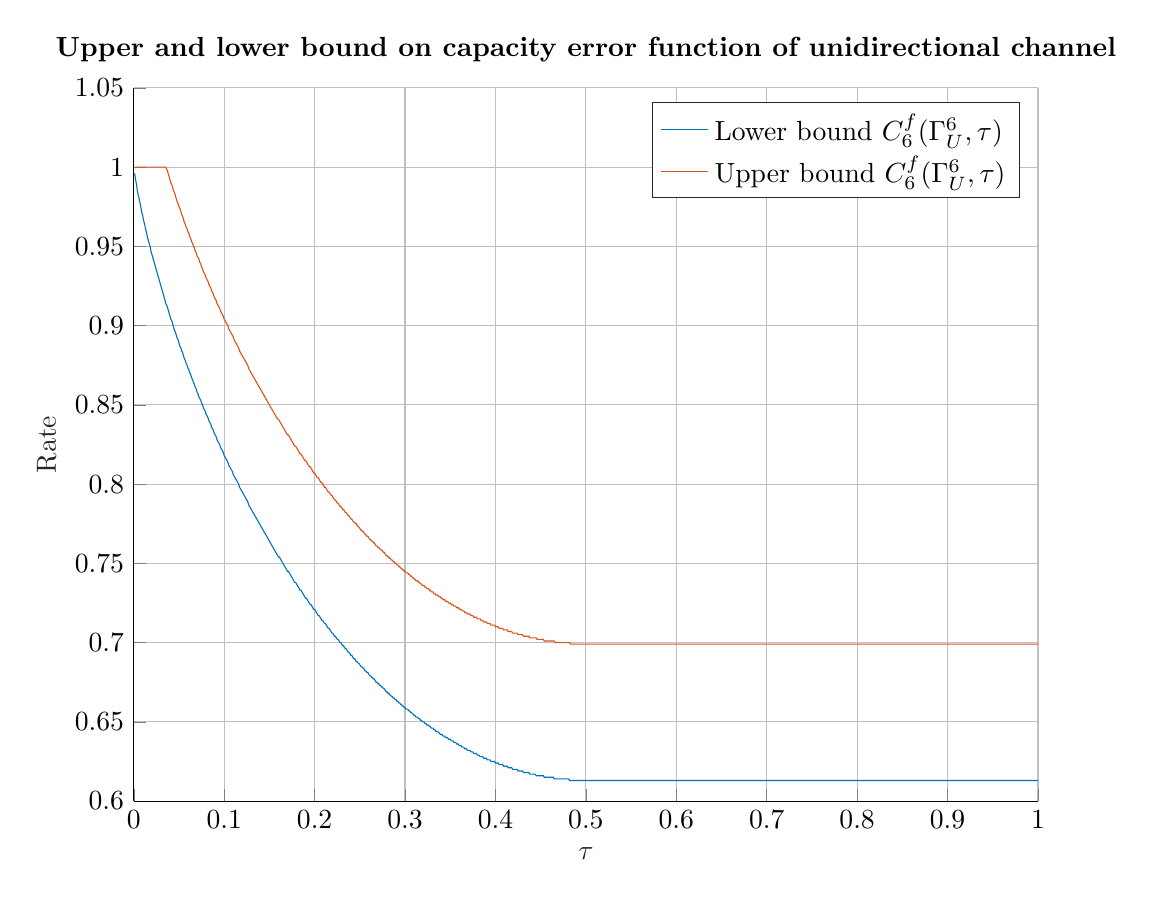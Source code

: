 % This file was created by matlab2tikz.
%
%The latest updates can be retrieved from
%  http://www.mathworks.com/matlabcentral/fileexchange/22022-matlab2tikz-matlab2tikz
%where you can also make suggestions and rate matlab2tikz.
%
\definecolor{mycolor1}{rgb}{0.0,0.447,0.741}%
\definecolor{mycolor2}{rgb}{0.85,0.325,0.098}%
%
\begin{tikzpicture}

\begin{axis}[%
width=4.521in,
height=3.566in,
at={(0.758in,0.481in)},
scale only axis,
unbounded coords=jump,
xmin=0,
xmax=1,
xlabel style={font=\color{white!15!black}},
xlabel={$\tau$},
ymin=0.6,
ymax=1.05,
ylabel style={font=\color{white!15!black}},
ylabel={Rate},
axis background/.style={fill=white},
title style={font=\bfseries},
title={Upper and lower bound on capacity error function of unidirectional channel},
axis x line*=bottom,
axis y line*=left,
xmajorgrids,
ymajorgrids,
legend style={legend cell align=left, align=left, draw=white!15!black}
]
\addplot [color=mycolor1]
  table[row sep=crcr]{%
0	nan\\
0.001	0.996\\
0.002	0.992\\
0.003	0.989\\
0.004	0.985\\
0.005	0.982\\
0.006	0.98\\
0.007	0.977\\
0.008	0.974\\
0.009	0.971\\
0.01	0.969\\
0.011	0.966\\
0.012	0.964\\
0.013	0.961\\
0.014	0.959\\
0.015	0.956\\
0.016	0.954\\
0.017	0.952\\
0.018	0.95\\
0.019	0.947\\
0.02	0.945\\
0.021	0.943\\
0.022	0.941\\
0.023	0.939\\
0.024	0.937\\
0.025	0.935\\
0.026	0.933\\
0.027	0.931\\
0.028	0.929\\
0.029	0.927\\
0.03	0.925\\
0.031	0.923\\
0.032	0.921\\
0.033	0.919\\
0.034	0.917\\
0.035	0.915\\
0.036	0.913\\
0.037	0.912\\
0.038	0.91\\
0.039	0.908\\
0.04	0.906\\
0.041	0.904\\
0.042	0.903\\
0.043	0.901\\
0.044	0.899\\
0.045	0.897\\
0.046	0.896\\
0.047	0.894\\
0.048	0.892\\
0.049	0.891\\
0.05	0.889\\
0.051	0.887\\
0.052	0.886\\
0.053	0.884\\
0.054	0.883\\
0.055	0.881\\
0.056	0.879\\
0.057	0.878\\
0.058	0.876\\
0.059	0.875\\
0.06	0.873\\
0.061	0.872\\
0.062	0.87\\
0.063	0.869\\
0.064	0.867\\
0.065	0.866\\
0.066	0.864\\
0.067	0.863\\
0.068	0.861\\
0.069	0.86\\
0.07	0.858\\
0.071	0.857\\
0.072	0.855\\
0.073	0.854\\
0.074	0.853\\
0.075	0.851\\
0.076	0.85\\
0.077	0.848\\
0.078	0.847\\
0.079	0.846\\
0.08	0.844\\
0.081	0.843\\
0.082	0.842\\
0.083	0.84\\
0.084	0.839\\
0.085	0.838\\
0.086	0.836\\
0.087	0.835\\
0.088	0.834\\
0.089	0.832\\
0.09	0.831\\
0.091	0.83\\
0.092	0.828\\
0.093	0.827\\
0.094	0.826\\
0.095	0.825\\
0.096	0.823\\
0.097	0.822\\
0.098	0.821\\
0.099	0.82\\
0.1	0.818\\
0.101	0.817\\
0.102	0.816\\
0.103	0.815\\
0.104	0.814\\
0.105	0.812\\
0.106	0.811\\
0.107	0.81\\
0.108	0.809\\
0.109	0.808\\
0.11	0.806\\
0.111	0.805\\
0.112	0.804\\
0.113	0.803\\
0.114	0.802\\
0.115	0.801\\
0.116	0.8\\
0.117	0.798\\
0.118	0.797\\
0.119	0.796\\
0.12	0.795\\
0.121	0.794\\
0.122	0.793\\
0.123	0.792\\
0.124	0.791\\
0.125	0.79\\
0.126	0.789\\
0.127	0.787\\
0.128	0.786\\
0.129	0.785\\
0.13	0.784\\
0.131	0.783\\
0.132	0.782\\
0.133	0.781\\
0.134	0.78\\
0.135	0.779\\
0.136	0.778\\
0.137	0.777\\
0.138	0.776\\
0.139	0.775\\
0.14	0.774\\
0.141	0.773\\
0.142	0.772\\
0.143	0.771\\
0.144	0.77\\
0.145	0.769\\
0.146	0.768\\
0.147	0.767\\
0.148	0.766\\
0.149	0.765\\
0.15	0.764\\
0.151	0.763\\
0.152	0.762\\
0.153	0.761\\
0.154	0.76\\
0.155	0.759\\
0.156	0.758\\
0.157	0.757\\
0.158	0.756\\
0.159	0.755\\
0.16	0.754\\
0.161	0.754\\
0.162	0.753\\
0.163	0.752\\
0.164	0.751\\
0.165	0.75\\
0.166	0.749\\
0.167	0.748\\
0.168	0.747\\
0.169	0.746\\
0.17	0.745\\
0.171	0.745\\
0.172	0.744\\
0.173	0.743\\
0.174	0.742\\
0.175	0.741\\
0.176	0.74\\
0.177	0.739\\
0.178	0.738\\
0.179	0.738\\
0.18	0.737\\
0.181	0.736\\
0.182	0.735\\
0.183	0.734\\
0.184	0.733\\
0.185	0.733\\
0.186	0.732\\
0.187	0.731\\
0.188	0.73\\
0.189	0.729\\
0.19	0.728\\
0.191	0.728\\
0.192	0.727\\
0.193	0.726\\
0.194	0.725\\
0.195	0.724\\
0.196	0.724\\
0.197	0.723\\
0.198	0.722\\
0.199	0.721\\
0.2	0.721\\
0.201	0.72\\
0.202	0.719\\
0.203	0.718\\
0.204	0.717\\
0.205	0.717\\
0.206	0.716\\
0.207	0.715\\
0.208	0.714\\
0.209	0.714\\
0.21	0.713\\
0.211	0.712\\
0.212	0.712\\
0.213	0.711\\
0.214	0.71\\
0.215	0.709\\
0.216	0.709\\
0.217	0.708\\
0.218	0.707\\
0.219	0.706\\
0.22	0.706\\
0.221	0.705\\
0.222	0.704\\
0.223	0.704\\
0.224	0.703\\
0.225	0.702\\
0.226	0.702\\
0.227	0.701\\
0.228	0.7\\
0.229	0.7\\
0.23	0.699\\
0.231	0.698\\
0.232	0.698\\
0.233	0.697\\
0.234	0.696\\
0.235	0.696\\
0.236	0.695\\
0.237	0.694\\
0.238	0.694\\
0.239	0.693\\
0.24	0.692\\
0.241	0.692\\
0.242	0.691\\
0.243	0.69\\
0.244	0.69\\
0.245	0.689\\
0.246	0.688\\
0.247	0.688\\
0.248	0.687\\
0.249	0.687\\
0.25	0.686\\
0.251	0.685\\
0.252	0.685\\
0.253	0.684\\
0.254	0.684\\
0.255	0.683\\
0.256	0.682\\
0.257	0.682\\
0.258	0.681\\
0.259	0.681\\
0.26	0.68\\
0.261	0.679\\
0.262	0.679\\
0.263	0.678\\
0.264	0.678\\
0.265	0.677\\
0.266	0.677\\
0.267	0.676\\
0.268	0.675\\
0.269	0.675\\
0.27	0.674\\
0.271	0.674\\
0.272	0.673\\
0.273	0.673\\
0.274	0.672\\
0.275	0.672\\
0.276	0.671\\
0.277	0.671\\
0.278	0.67\\
0.279	0.669\\
0.28	0.669\\
0.281	0.668\\
0.282	0.668\\
0.283	0.667\\
0.284	0.667\\
0.285	0.666\\
0.286	0.666\\
0.287	0.665\\
0.288	0.665\\
0.289	0.664\\
0.29	0.664\\
0.291	0.663\\
0.292	0.663\\
0.293	0.662\\
0.294	0.662\\
0.295	0.661\\
0.296	0.661\\
0.297	0.66\\
0.298	0.66\\
0.299	0.659\\
0.3	0.659\\
0.301	0.658\\
0.302	0.658\\
0.303	0.658\\
0.304	0.657\\
0.305	0.657\\
0.306	0.656\\
0.307	0.656\\
0.308	0.655\\
0.309	0.655\\
0.31	0.654\\
0.311	0.654\\
0.312	0.653\\
0.313	0.653\\
0.314	0.653\\
0.315	0.652\\
0.316	0.652\\
0.317	0.651\\
0.318	0.651\\
0.319	0.65\\
0.32	0.65\\
0.321	0.65\\
0.322	0.649\\
0.323	0.649\\
0.324	0.648\\
0.325	0.648\\
0.326	0.648\\
0.327	0.647\\
0.328	0.647\\
0.329	0.646\\
0.33	0.646\\
0.331	0.646\\
0.332	0.645\\
0.333	0.645\\
0.334	0.644\\
0.335	0.644\\
0.336	0.644\\
0.337	0.643\\
0.338	0.643\\
0.339	0.642\\
0.34	0.642\\
0.341	0.642\\
0.342	0.641\\
0.343	0.641\\
0.344	0.641\\
0.345	0.64\\
0.346	0.64\\
0.347	0.64\\
0.348	0.639\\
0.349	0.639\\
0.35	0.639\\
0.351	0.638\\
0.352	0.638\\
0.353	0.638\\
0.354	0.637\\
0.355	0.637\\
0.356	0.637\\
0.357	0.636\\
0.358	0.636\\
0.359	0.636\\
0.36	0.635\\
0.361	0.635\\
0.362	0.635\\
0.363	0.634\\
0.364	0.634\\
0.365	0.634\\
0.366	0.633\\
0.367	0.633\\
0.368	0.633\\
0.369	0.632\\
0.37	0.632\\
0.371	0.632\\
0.372	0.632\\
0.373	0.631\\
0.374	0.631\\
0.375	0.631\\
0.376	0.63\\
0.377	0.63\\
0.378	0.63\\
0.379	0.63\\
0.38	0.629\\
0.381	0.629\\
0.382	0.629\\
0.383	0.628\\
0.384	0.628\\
0.385	0.628\\
0.386	0.628\\
0.387	0.627\\
0.388	0.627\\
0.389	0.627\\
0.39	0.627\\
0.391	0.626\\
0.392	0.626\\
0.393	0.626\\
0.394	0.626\\
0.395	0.625\\
0.396	0.625\\
0.397	0.625\\
0.398	0.625\\
0.399	0.625\\
0.4	0.624\\
0.401	0.624\\
0.402	0.624\\
0.403	0.624\\
0.404	0.623\\
0.405	0.623\\
0.406	0.623\\
0.407	0.623\\
0.408	0.623\\
0.409	0.622\\
0.41	0.622\\
0.411	0.622\\
0.412	0.622\\
0.413	0.622\\
0.414	0.621\\
0.415	0.621\\
0.416	0.621\\
0.417	0.621\\
0.418	0.621\\
0.419	0.62\\
0.42	0.62\\
0.421	0.62\\
0.422	0.62\\
0.423	0.62\\
0.424	0.62\\
0.425	0.619\\
0.426	0.619\\
0.427	0.619\\
0.428	0.619\\
0.429	0.619\\
0.43	0.619\\
0.431	0.618\\
0.432	0.618\\
0.433	0.618\\
0.434	0.618\\
0.435	0.618\\
0.436	0.618\\
0.437	0.618\\
0.438	0.617\\
0.439	0.617\\
0.44	0.617\\
0.441	0.617\\
0.442	0.617\\
0.443	0.617\\
0.444	0.617\\
0.445	0.616\\
0.446	0.616\\
0.447	0.616\\
0.448	0.616\\
0.449	0.616\\
0.45	0.616\\
0.451	0.616\\
0.452	0.616\\
0.453	0.616\\
0.454	0.615\\
0.455	0.615\\
0.456	0.615\\
0.457	0.615\\
0.458	0.615\\
0.459	0.615\\
0.46	0.615\\
0.461	0.615\\
0.462	0.615\\
0.463	0.615\\
0.464	0.615\\
0.465	0.614\\
0.466	0.614\\
0.467	0.614\\
0.468	0.614\\
0.469	0.614\\
0.47	0.614\\
0.471	0.614\\
0.472	0.614\\
0.473	0.614\\
0.474	0.614\\
0.475	0.614\\
0.476	0.614\\
0.477	0.614\\
0.478	0.614\\
0.479	0.614\\
0.48	0.614\\
0.481	0.614\\
0.482	0.613\\
0.483	0.613\\
0.484	0.613\\
0.485	0.613\\
0.486	0.613\\
0.487	0.613\\
0.488	0.613\\
0.489	0.613\\
0.49	0.613\\
0.491	0.613\\
0.492	0.613\\
0.493	0.613\\
0.494	0.613\\
0.495	0.613\\
0.496	0.613\\
0.497	0.613\\
0.498	0.613\\
0.499	0.613\\
0.501	0.613\\
0.502	0.613\\
0.503	0.613\\
0.504	0.613\\
0.505	0.613\\
0.506	0.613\\
0.507	0.613\\
0.508	0.613\\
0.509	0.613\\
0.51	0.613\\
0.511	0.613\\
0.512	0.613\\
0.513	0.613\\
0.514	0.613\\
0.515	0.613\\
0.516	0.613\\
0.517	0.613\\
0.518	0.613\\
0.519	0.613\\
0.52	0.613\\
0.521	0.613\\
0.522	0.613\\
0.523	0.613\\
0.524	0.613\\
0.525	0.613\\
0.526	0.613\\
0.527	0.613\\
0.528	0.613\\
0.529	0.613\\
0.53	0.613\\
0.531	0.613\\
0.532	0.613\\
0.533	0.613\\
0.534	0.613\\
0.535	0.613\\
0.536	0.613\\
0.537	0.613\\
0.538	0.613\\
0.539	0.613\\
0.54	0.613\\
0.541	0.613\\
0.542	0.613\\
0.543	0.613\\
0.544	0.613\\
0.545	0.613\\
0.546	0.613\\
0.547	0.613\\
0.548	0.613\\
0.549	0.613\\
0.55	0.613\\
0.551	0.613\\
0.552	0.613\\
0.553	0.613\\
0.554	0.613\\
0.555	0.613\\
0.556	0.613\\
0.557	0.613\\
0.558	0.613\\
0.559	0.613\\
0.56	0.613\\
0.561	0.613\\
0.562	0.613\\
0.563	0.613\\
0.564	0.613\\
0.565	0.613\\
0.566	0.613\\
0.567	0.613\\
0.568	0.613\\
0.569	0.613\\
0.57	0.613\\
0.571	0.613\\
0.572	0.613\\
0.573	0.613\\
0.574	0.613\\
0.575	0.613\\
0.576	0.613\\
0.577	0.613\\
0.578	0.613\\
0.579	0.613\\
0.58	0.613\\
0.581	0.613\\
0.582	0.613\\
0.583	0.613\\
0.584	0.613\\
0.585	0.613\\
0.586	0.613\\
0.587	0.613\\
0.588	0.613\\
0.589	0.613\\
0.59	0.613\\
0.591	0.613\\
0.592	0.613\\
0.593	0.613\\
0.594	0.613\\
0.595	0.613\\
0.596	0.613\\
0.597	0.613\\
0.598	0.613\\
0.599	0.613\\
0.6	0.613\\
0.601	0.613\\
0.602	0.613\\
0.603	0.613\\
0.604	0.613\\
0.605	0.613\\
0.606	0.613\\
0.607	0.613\\
0.608	0.613\\
0.609	0.613\\
0.61	0.613\\
0.611	0.613\\
0.612	0.613\\
0.613	0.613\\
0.614	0.613\\
0.615	0.613\\
0.616	0.613\\
0.617	0.613\\
0.618	0.613\\
0.619	0.613\\
0.62	0.613\\
0.621	0.613\\
0.622	0.613\\
0.623	0.613\\
0.624	0.613\\
0.625	0.613\\
0.626	0.613\\
0.627	0.613\\
0.628	0.613\\
0.629	0.613\\
0.63	0.613\\
0.631	0.613\\
0.632	0.613\\
0.633	0.613\\
0.634	0.613\\
0.635	0.613\\
0.636	0.613\\
0.637	0.613\\
0.638	0.613\\
0.639	0.613\\
0.64	0.613\\
0.641	0.613\\
0.642	0.613\\
0.643	0.613\\
0.644	0.613\\
0.645	0.613\\
0.646	0.613\\
0.647	0.613\\
0.648	0.613\\
0.649	0.613\\
0.65	0.613\\
0.651	0.613\\
0.652	0.613\\
0.653	0.613\\
0.654	0.613\\
0.655	0.613\\
0.656	0.613\\
0.657	0.613\\
0.658	0.613\\
0.659	0.613\\
0.66	0.613\\
0.661	0.613\\
0.662	0.613\\
0.663	0.613\\
0.664	0.613\\
0.665	0.613\\
0.666	0.613\\
0.667	0.613\\
0.668	0.613\\
0.669	0.613\\
0.67	0.613\\
0.671	0.613\\
0.672	0.613\\
0.673	0.613\\
0.674	0.613\\
0.675	0.613\\
0.676	0.613\\
0.677	0.613\\
0.678	0.613\\
0.679	0.613\\
0.68	0.613\\
0.681	0.613\\
0.682	0.613\\
0.683	0.613\\
0.684	0.613\\
0.685	0.613\\
0.686	0.613\\
0.687	0.613\\
0.688	0.613\\
0.689	0.613\\
0.69	0.613\\
0.691	0.613\\
0.692	0.613\\
0.693	0.613\\
0.694	0.613\\
0.695	0.613\\
0.696	0.613\\
0.697	0.613\\
0.698	0.613\\
0.699	0.613\\
0.7	0.613\\
0.701	0.613\\
0.702	0.613\\
0.703	0.613\\
0.704	0.613\\
0.705	0.613\\
0.706	0.613\\
0.707	0.613\\
0.708	0.613\\
0.709	0.613\\
0.71	0.613\\
0.711	0.613\\
0.712	0.613\\
0.713	0.613\\
0.714	0.613\\
0.715	0.613\\
0.716	0.613\\
0.717	0.613\\
0.718	0.613\\
0.719	0.613\\
0.72	0.613\\
0.721	0.613\\
0.722	0.613\\
0.723	0.613\\
0.724	0.613\\
0.725	0.613\\
0.726	0.613\\
0.727	0.613\\
0.728	0.613\\
0.729	0.613\\
0.73	0.613\\
0.731	0.613\\
0.732	0.613\\
0.733	0.613\\
0.734	0.613\\
0.735	0.613\\
0.736	0.613\\
0.737	0.613\\
0.738	0.613\\
0.739	0.613\\
0.74	0.613\\
0.741	0.613\\
0.742	0.613\\
0.743	0.613\\
0.744	0.613\\
0.745	0.613\\
0.746	0.613\\
0.747	0.613\\
0.748	0.613\\
0.749	0.613\\
0.75	0.613\\
0.751	0.613\\
0.752	0.613\\
0.753	0.613\\
0.754	0.613\\
0.755	0.613\\
0.756	0.613\\
0.757	0.613\\
0.758	0.613\\
0.759	0.613\\
0.76	0.613\\
0.761	0.613\\
0.762	0.613\\
0.763	0.613\\
0.764	0.613\\
0.765	0.613\\
0.766	0.613\\
0.767	0.613\\
0.768	0.613\\
0.769	0.613\\
0.77	0.613\\
0.771	0.613\\
0.772	0.613\\
0.773	0.613\\
0.774	0.613\\
0.775	0.613\\
0.776	0.613\\
0.777	0.613\\
0.778	0.613\\
0.779	0.613\\
0.78	0.613\\
0.781	0.613\\
0.782	0.613\\
0.783	0.613\\
0.784	0.613\\
0.785	0.613\\
0.786	0.613\\
0.787	0.613\\
0.788	0.613\\
0.789	0.613\\
0.79	0.613\\
0.791	0.613\\
0.792	0.613\\
0.793	0.613\\
0.794	0.613\\
0.795	0.613\\
0.796	0.613\\
0.797	0.613\\
0.798	0.613\\
0.799	0.613\\
0.8	0.613\\
0.801	0.613\\
0.802	0.613\\
0.803	0.613\\
0.804	0.613\\
0.805	0.613\\
0.806	0.613\\
0.807	0.613\\
0.808	0.613\\
0.809	0.613\\
0.81	0.613\\
0.811	0.613\\
0.812	0.613\\
0.813	0.613\\
0.814	0.613\\
0.815	0.613\\
0.816	0.613\\
0.817	0.613\\
0.818	0.613\\
0.819	0.613\\
0.82	0.613\\
0.821	0.613\\
0.822	0.613\\
0.823	0.613\\
0.824	0.613\\
0.825	0.613\\
0.826	0.613\\
0.827	0.613\\
0.828	0.613\\
0.829	0.613\\
0.83	0.613\\
0.831	0.613\\
0.832	0.613\\
0.833	0.613\\
0.834	0.613\\
0.835	0.613\\
0.836	0.613\\
0.837	0.613\\
0.838	0.613\\
0.839	0.613\\
0.84	0.613\\
0.841	0.613\\
0.842	0.613\\
0.843	0.613\\
0.844	0.613\\
0.845	0.613\\
0.846	0.613\\
0.847	0.613\\
0.848	0.613\\
0.849	0.613\\
0.85	0.613\\
0.851	0.613\\
0.852	0.613\\
0.853	0.613\\
0.854	0.613\\
0.855	0.613\\
0.856	0.613\\
0.857	0.613\\
0.858	0.613\\
0.859	0.613\\
0.86	0.613\\
0.861	0.613\\
0.862	0.613\\
0.863	0.613\\
0.864	0.613\\
0.865	0.613\\
0.866	0.613\\
0.867	0.613\\
0.868	0.613\\
0.869	0.613\\
0.87	0.613\\
0.871	0.613\\
0.872	0.613\\
0.873	0.613\\
0.874	0.613\\
0.875	0.613\\
0.876	0.613\\
0.877	0.613\\
0.878	0.613\\
0.879	0.613\\
0.88	0.613\\
0.881	0.613\\
0.882	0.613\\
0.883	0.613\\
0.884	0.613\\
0.885	0.613\\
0.886	0.613\\
0.887	0.613\\
0.888	0.613\\
0.889	0.613\\
0.89	0.613\\
0.891	0.613\\
0.892	0.613\\
0.893	0.613\\
0.894	0.613\\
0.895	0.613\\
0.896	0.613\\
0.897	0.613\\
0.898	0.613\\
0.899	0.613\\
0.9	0.613\\
0.901	0.613\\
0.902	0.613\\
0.903	0.613\\
0.904	0.613\\
0.905	0.613\\
0.906	0.613\\
0.907	0.613\\
0.908	0.613\\
0.909	0.613\\
0.91	0.613\\
0.911	0.613\\
0.912	0.613\\
0.913	0.613\\
0.914	0.613\\
0.915	0.613\\
0.916	0.613\\
0.917	0.613\\
0.918	0.613\\
0.919	0.613\\
0.92	0.613\\
0.921	0.613\\
0.922	0.613\\
0.923	0.613\\
0.924	0.613\\
0.925	0.613\\
0.926	0.613\\
0.927	0.613\\
0.928	0.613\\
0.929	0.613\\
0.93	0.613\\
0.931	0.613\\
0.932	0.613\\
0.933	0.613\\
0.934	0.613\\
0.935	0.613\\
0.936	0.613\\
0.937	0.613\\
0.938	0.613\\
0.939	0.613\\
0.94	0.613\\
0.941	0.613\\
0.942	0.613\\
0.943	0.613\\
0.944	0.613\\
0.945	0.613\\
0.946	0.613\\
0.947	0.613\\
0.948	0.613\\
0.949	0.613\\
0.95	0.613\\
0.951	0.613\\
0.952	0.613\\
0.953	0.613\\
0.954	0.613\\
0.955	0.613\\
0.956	0.613\\
0.957	0.613\\
0.958	0.613\\
0.959	0.613\\
0.96	0.613\\
0.961	0.613\\
0.962	0.613\\
0.963	0.613\\
0.964	0.613\\
0.965	0.613\\
0.966	0.613\\
0.967	0.613\\
0.968	0.613\\
0.969	0.613\\
0.97	0.613\\
0.971	0.613\\
0.972	0.613\\
0.973	0.613\\
0.974	0.613\\
0.975	0.613\\
0.976	0.613\\
0.977	0.613\\
0.978	0.613\\
0.979	0.613\\
0.98	0.613\\
0.981	0.613\\
0.982	0.613\\
0.983	0.613\\
0.984	0.613\\
0.985	0.613\\
0.986	0.613\\
0.987	0.613\\
0.988	0.613\\
0.989	0.613\\
0.99	0.613\\
0.991	0.613\\
0.992	0.613\\
0.993	0.613\\
0.994	0.613\\
0.995	0.613\\
0.996	0.613\\
0.997	0.613\\
0.998	0.613\\
0.999	0.613\\
1	0.613\\
};
\addlegendentry{Lower bound $C_6^f(\Gamma_U^6, \tau)$}

\addplot [color=mycolor2]
  table[row sep=crcr]{%
0	nan\\
0.001	1\\
0.002	1\\
0.003	1\\
0.004	1\\
0.005	1\\
0.006	1\\
0.007	1\\
0.008	1\\
0.009	1\\
0.01	1\\
0.011	1\\
0.012	1\\
0.013	1\\
0.014	1\\
0.015	1\\
0.016	1\\
0.017	1\\
0.018	1\\
0.019	1\\
0.02	1\\
0.021	1\\
0.022	1\\
0.023	1\\
0.024	1\\
0.025	1\\
0.026	1\\
0.027	1\\
0.028	1\\
0.029	1\\
0.03	1\\
0.031	1\\
0.032	1\\
0.033	1\\
0.034	1\\
0.035	1\\
0.036	0.999\\
0.037	0.998\\
0.038	0.996\\
0.039	0.994\\
0.04	0.992\\
0.041	0.99\\
0.042	0.989\\
0.043	0.987\\
0.044	0.985\\
0.045	0.984\\
0.046	0.982\\
0.047	0.98\\
0.048	0.978\\
0.049	0.977\\
0.05	0.975\\
0.051	0.974\\
0.052	0.972\\
0.053	0.97\\
0.054	0.969\\
0.055	0.967\\
0.056	0.965\\
0.057	0.964\\
0.058	0.962\\
0.059	0.961\\
0.06	0.959\\
0.061	0.958\\
0.062	0.956\\
0.063	0.955\\
0.064	0.953\\
0.065	0.952\\
0.066	0.95\\
0.067	0.949\\
0.068	0.947\\
0.069	0.946\\
0.07	0.944\\
0.071	0.943\\
0.072	0.942\\
0.073	0.94\\
0.074	0.939\\
0.075	0.937\\
0.076	0.936\\
0.077	0.934\\
0.078	0.933\\
0.079	0.932\\
0.08	0.93\\
0.081	0.929\\
0.082	0.928\\
0.083	0.926\\
0.084	0.925\\
0.085	0.924\\
0.086	0.922\\
0.087	0.921\\
0.088	0.92\\
0.089	0.918\\
0.09	0.917\\
0.091	0.916\\
0.092	0.914\\
0.093	0.913\\
0.094	0.912\\
0.095	0.911\\
0.096	0.909\\
0.097	0.908\\
0.098	0.907\\
0.099	0.906\\
0.1	0.904\\
0.101	0.903\\
0.102	0.902\\
0.103	0.901\\
0.104	0.9\\
0.105	0.898\\
0.106	0.897\\
0.107	0.896\\
0.108	0.895\\
0.109	0.894\\
0.11	0.893\\
0.111	0.891\\
0.112	0.89\\
0.113	0.889\\
0.114	0.888\\
0.115	0.887\\
0.116	0.886\\
0.117	0.884\\
0.118	0.883\\
0.119	0.882\\
0.12	0.881\\
0.121	0.88\\
0.122	0.879\\
0.123	0.878\\
0.124	0.877\\
0.125	0.876\\
0.126	0.875\\
0.127	0.873\\
0.128	0.872\\
0.129	0.871\\
0.13	0.87\\
0.131	0.869\\
0.132	0.868\\
0.133	0.867\\
0.134	0.866\\
0.135	0.865\\
0.136	0.864\\
0.137	0.863\\
0.138	0.862\\
0.139	0.861\\
0.14	0.86\\
0.141	0.859\\
0.142	0.858\\
0.143	0.857\\
0.144	0.856\\
0.145	0.855\\
0.146	0.854\\
0.147	0.853\\
0.148	0.852\\
0.149	0.851\\
0.15	0.85\\
0.151	0.849\\
0.152	0.848\\
0.153	0.847\\
0.154	0.846\\
0.155	0.845\\
0.156	0.844\\
0.157	0.843\\
0.158	0.842\\
0.159	0.841\\
0.16	0.841\\
0.161	0.84\\
0.162	0.839\\
0.163	0.838\\
0.164	0.837\\
0.165	0.836\\
0.166	0.835\\
0.167	0.834\\
0.168	0.833\\
0.169	0.832\\
0.17	0.831\\
0.171	0.831\\
0.172	0.83\\
0.173	0.829\\
0.174	0.828\\
0.175	0.827\\
0.176	0.826\\
0.177	0.825\\
0.178	0.824\\
0.179	0.824\\
0.18	0.823\\
0.181	0.822\\
0.182	0.821\\
0.183	0.82\\
0.184	0.819\\
0.185	0.819\\
0.186	0.818\\
0.187	0.817\\
0.188	0.816\\
0.189	0.815\\
0.19	0.815\\
0.191	0.814\\
0.192	0.813\\
0.193	0.812\\
0.194	0.811\\
0.195	0.811\\
0.196	0.81\\
0.197	0.809\\
0.198	0.808\\
0.199	0.807\\
0.2	0.807\\
0.201	0.806\\
0.202	0.805\\
0.203	0.804\\
0.204	0.804\\
0.205	0.803\\
0.206	0.802\\
0.207	0.801\\
0.208	0.801\\
0.209	0.8\\
0.21	0.799\\
0.211	0.798\\
0.212	0.798\\
0.213	0.797\\
0.214	0.796\\
0.215	0.795\\
0.216	0.795\\
0.217	0.794\\
0.218	0.793\\
0.219	0.793\\
0.22	0.792\\
0.221	0.791\\
0.222	0.79\\
0.223	0.79\\
0.224	0.789\\
0.225	0.788\\
0.226	0.788\\
0.227	0.787\\
0.228	0.786\\
0.229	0.786\\
0.23	0.785\\
0.231	0.784\\
0.232	0.784\\
0.233	0.783\\
0.234	0.782\\
0.235	0.782\\
0.236	0.781\\
0.237	0.78\\
0.238	0.78\\
0.239	0.779\\
0.24	0.778\\
0.241	0.778\\
0.242	0.777\\
0.243	0.776\\
0.244	0.776\\
0.245	0.775\\
0.246	0.775\\
0.247	0.774\\
0.248	0.773\\
0.249	0.773\\
0.25	0.772\\
0.251	0.771\\
0.252	0.771\\
0.253	0.77\\
0.254	0.77\\
0.255	0.769\\
0.256	0.768\\
0.257	0.768\\
0.258	0.767\\
0.259	0.767\\
0.26	0.766\\
0.261	0.765\\
0.262	0.765\\
0.263	0.764\\
0.264	0.764\\
0.265	0.763\\
0.266	0.763\\
0.267	0.762\\
0.268	0.761\\
0.269	0.761\\
0.27	0.76\\
0.271	0.76\\
0.272	0.759\\
0.273	0.759\\
0.274	0.758\\
0.275	0.758\\
0.276	0.757\\
0.277	0.757\\
0.278	0.756\\
0.279	0.755\\
0.28	0.755\\
0.281	0.754\\
0.282	0.754\\
0.283	0.753\\
0.284	0.753\\
0.285	0.752\\
0.286	0.752\\
0.287	0.751\\
0.288	0.751\\
0.289	0.75\\
0.29	0.75\\
0.291	0.749\\
0.292	0.749\\
0.293	0.748\\
0.294	0.748\\
0.295	0.747\\
0.296	0.747\\
0.297	0.746\\
0.298	0.746\\
0.299	0.745\\
0.3	0.745\\
0.301	0.744\\
0.302	0.744\\
0.303	0.744\\
0.304	0.743\\
0.305	0.743\\
0.306	0.742\\
0.307	0.742\\
0.308	0.741\\
0.309	0.741\\
0.31	0.74\\
0.311	0.74\\
0.312	0.739\\
0.313	0.739\\
0.314	0.739\\
0.315	0.738\\
0.316	0.738\\
0.317	0.737\\
0.318	0.737\\
0.319	0.736\\
0.32	0.736\\
0.321	0.736\\
0.322	0.735\\
0.323	0.735\\
0.324	0.734\\
0.325	0.734\\
0.326	0.734\\
0.327	0.733\\
0.328	0.733\\
0.329	0.732\\
0.33	0.732\\
0.331	0.732\\
0.332	0.731\\
0.333	0.731\\
0.334	0.73\\
0.335	0.73\\
0.336	0.73\\
0.337	0.729\\
0.338	0.729\\
0.339	0.729\\
0.34	0.728\\
0.341	0.728\\
0.342	0.727\\
0.343	0.727\\
0.344	0.727\\
0.345	0.726\\
0.346	0.726\\
0.347	0.726\\
0.348	0.725\\
0.349	0.725\\
0.35	0.725\\
0.351	0.724\\
0.352	0.724\\
0.353	0.724\\
0.354	0.723\\
0.355	0.723\\
0.356	0.723\\
0.357	0.722\\
0.358	0.722\\
0.359	0.722\\
0.36	0.721\\
0.361	0.721\\
0.362	0.721\\
0.363	0.72\\
0.364	0.72\\
0.365	0.72\\
0.366	0.719\\
0.367	0.719\\
0.368	0.719\\
0.369	0.718\\
0.37	0.718\\
0.371	0.718\\
0.372	0.718\\
0.373	0.717\\
0.374	0.717\\
0.375	0.717\\
0.376	0.716\\
0.377	0.716\\
0.378	0.716\\
0.379	0.716\\
0.38	0.715\\
0.381	0.715\\
0.382	0.715\\
0.383	0.715\\
0.384	0.714\\
0.385	0.714\\
0.386	0.714\\
0.387	0.713\\
0.388	0.713\\
0.389	0.713\\
0.39	0.713\\
0.391	0.712\\
0.392	0.712\\
0.393	0.712\\
0.394	0.712\\
0.395	0.711\\
0.396	0.711\\
0.397	0.711\\
0.398	0.711\\
0.399	0.711\\
0.4	0.71\\
0.401	0.71\\
0.402	0.71\\
0.403	0.71\\
0.404	0.709\\
0.405	0.709\\
0.406	0.709\\
0.407	0.709\\
0.408	0.709\\
0.409	0.708\\
0.41	0.708\\
0.411	0.708\\
0.412	0.708\\
0.413	0.708\\
0.414	0.707\\
0.415	0.707\\
0.416	0.707\\
0.417	0.707\\
0.418	0.707\\
0.419	0.706\\
0.42	0.706\\
0.421	0.706\\
0.422	0.706\\
0.423	0.706\\
0.424	0.706\\
0.425	0.705\\
0.426	0.705\\
0.427	0.705\\
0.428	0.705\\
0.429	0.705\\
0.43	0.705\\
0.431	0.704\\
0.432	0.704\\
0.433	0.704\\
0.434	0.704\\
0.435	0.704\\
0.436	0.704\\
0.437	0.704\\
0.438	0.703\\
0.439	0.703\\
0.44	0.703\\
0.441	0.703\\
0.442	0.703\\
0.443	0.703\\
0.444	0.703\\
0.445	0.703\\
0.446	0.702\\
0.447	0.702\\
0.448	0.702\\
0.449	0.702\\
0.45	0.702\\
0.451	0.702\\
0.452	0.702\\
0.453	0.702\\
0.454	0.701\\
0.455	0.701\\
0.456	0.701\\
0.457	0.701\\
0.458	0.701\\
0.459	0.701\\
0.46	0.701\\
0.461	0.701\\
0.462	0.701\\
0.463	0.701\\
0.464	0.701\\
0.465	0.701\\
0.466	0.7\\
0.467	0.7\\
0.468	0.7\\
0.469	0.7\\
0.47	0.7\\
0.471	0.7\\
0.472	0.7\\
0.473	0.7\\
0.474	0.7\\
0.475	0.7\\
0.476	0.7\\
0.477	0.7\\
0.478	0.7\\
0.479	0.7\\
0.48	0.7\\
0.481	0.7\\
0.482	0.7\\
0.483	0.699\\
0.484	0.699\\
0.485	0.699\\
0.486	0.699\\
0.487	0.699\\
0.488	0.699\\
0.489	0.699\\
0.49	0.699\\
0.491	0.699\\
0.492	0.699\\
0.493	0.699\\
0.494	0.699\\
0.495	0.699\\
0.496	0.699\\
0.497	0.699\\
0.498	0.699\\
0.499	0.699\\
0.501	0.699\\
0.502	0.699\\
0.503	0.699\\
0.504	0.699\\
0.505	0.699\\
0.506	0.699\\
0.507	0.699\\
0.508	0.699\\
0.509	0.699\\
0.51	0.699\\
0.511	0.699\\
0.512	0.699\\
0.513	0.699\\
0.514	0.699\\
0.515	0.699\\
0.516	0.699\\
0.517	0.699\\
0.518	0.699\\
0.519	0.699\\
0.52	0.699\\
0.521	0.699\\
0.522	0.699\\
0.523	0.699\\
0.524	0.699\\
0.525	0.699\\
0.526	0.699\\
0.527	0.699\\
0.528	0.699\\
0.529	0.699\\
0.53	0.699\\
0.531	0.699\\
0.532	0.699\\
0.533	0.699\\
0.534	0.699\\
0.535	0.699\\
0.536	0.699\\
0.537	0.699\\
0.538	0.699\\
0.539	0.699\\
0.54	0.699\\
0.541	0.699\\
0.542	0.699\\
0.543	0.699\\
0.544	0.699\\
0.545	0.699\\
0.546	0.699\\
0.547	0.699\\
0.548	0.699\\
0.549	0.699\\
0.55	0.699\\
0.551	0.699\\
0.552	0.699\\
0.553	0.699\\
0.554	0.699\\
0.555	0.699\\
0.556	0.699\\
0.557	0.699\\
0.558	0.699\\
0.559	0.699\\
0.56	0.699\\
0.561	0.699\\
0.562	0.699\\
0.563	0.699\\
0.564	0.699\\
0.565	0.699\\
0.566	0.699\\
0.567	0.699\\
0.568	0.699\\
0.569	0.699\\
0.57	0.699\\
0.571	0.699\\
0.572	0.699\\
0.573	0.699\\
0.574	0.699\\
0.575	0.699\\
0.576	0.699\\
0.577	0.699\\
0.578	0.699\\
0.579	0.699\\
0.58	0.699\\
0.581	0.699\\
0.582	0.699\\
0.583	0.699\\
0.584	0.699\\
0.585	0.699\\
0.586	0.699\\
0.587	0.699\\
0.588	0.699\\
0.589	0.699\\
0.59	0.699\\
0.591	0.699\\
0.592	0.699\\
0.593	0.699\\
0.594	0.699\\
0.595	0.699\\
0.596	0.699\\
0.597	0.699\\
0.598	0.699\\
0.599	0.699\\
0.6	0.699\\
0.601	0.699\\
0.602	0.699\\
0.603	0.699\\
0.604	0.699\\
0.605	0.699\\
0.606	0.699\\
0.607	0.699\\
0.608	0.699\\
0.609	0.699\\
0.61	0.699\\
0.611	0.699\\
0.612	0.699\\
0.613	0.699\\
0.614	0.699\\
0.615	0.699\\
0.616	0.699\\
0.617	0.699\\
0.618	0.699\\
0.619	0.699\\
0.62	0.699\\
0.621	0.699\\
0.622	0.699\\
0.623	0.699\\
0.624	0.699\\
0.625	0.699\\
0.626	0.699\\
0.627	0.699\\
0.628	0.699\\
0.629	0.699\\
0.63	0.699\\
0.631	0.699\\
0.632	0.699\\
0.633	0.699\\
0.634	0.699\\
0.635	0.699\\
0.636	0.699\\
0.637	0.699\\
0.638	0.699\\
0.639	0.699\\
0.64	0.699\\
0.641	0.699\\
0.642	0.699\\
0.643	0.699\\
0.644	0.699\\
0.645	0.699\\
0.646	0.699\\
0.647	0.699\\
0.648	0.699\\
0.649	0.699\\
0.65	0.699\\
0.651	0.699\\
0.652	0.699\\
0.653	0.699\\
0.654	0.699\\
0.655	0.699\\
0.656	0.699\\
0.657	0.699\\
0.658	0.699\\
0.659	0.699\\
0.66	0.699\\
0.661	0.699\\
0.662	0.699\\
0.663	0.699\\
0.664	0.699\\
0.665	0.699\\
0.666	0.699\\
0.667	0.699\\
0.668	0.699\\
0.669	0.699\\
0.67	0.699\\
0.671	0.699\\
0.672	0.699\\
0.673	0.699\\
0.674	0.699\\
0.675	0.699\\
0.676	0.699\\
0.677	0.699\\
0.678	0.699\\
0.679	0.699\\
0.68	0.699\\
0.681	0.699\\
0.682	0.699\\
0.683	0.699\\
0.684	0.699\\
0.685	0.699\\
0.686	0.699\\
0.687	0.699\\
0.688	0.699\\
0.689	0.699\\
0.69	0.699\\
0.691	0.699\\
0.692	0.699\\
0.693	0.699\\
0.694	0.699\\
0.695	0.699\\
0.696	0.699\\
0.697	0.699\\
0.698	0.699\\
0.699	0.699\\
0.7	0.699\\
0.701	0.699\\
0.702	0.699\\
0.703	0.699\\
0.704	0.699\\
0.705	0.699\\
0.706	0.699\\
0.707	0.699\\
0.708	0.699\\
0.709	0.699\\
0.71	0.699\\
0.711	0.699\\
0.712	0.699\\
0.713	0.699\\
0.714	0.699\\
0.715	0.699\\
0.716	0.699\\
0.717	0.699\\
0.718	0.699\\
0.719	0.699\\
0.72	0.699\\
0.721	0.699\\
0.722	0.699\\
0.723	0.699\\
0.724	0.699\\
0.725	0.699\\
0.726	0.699\\
0.727	0.699\\
0.728	0.699\\
0.729	0.699\\
0.73	0.699\\
0.731	0.699\\
0.732	0.699\\
0.733	0.699\\
0.734	0.699\\
0.735	0.699\\
0.736	0.699\\
0.737	0.699\\
0.738	0.699\\
0.739	0.699\\
0.74	0.699\\
0.741	0.699\\
0.742	0.699\\
0.743	0.699\\
0.744	0.699\\
0.745	0.699\\
0.746	0.699\\
0.747	0.699\\
0.748	0.699\\
0.749	0.699\\
0.75	0.699\\
0.751	0.699\\
0.752	0.699\\
0.753	0.699\\
0.754	0.699\\
0.755	0.699\\
0.756	0.699\\
0.757	0.699\\
0.758	0.699\\
0.759	0.699\\
0.76	0.699\\
0.761	0.699\\
0.762	0.699\\
0.763	0.699\\
0.764	0.699\\
0.765	0.699\\
0.766	0.699\\
0.767	0.699\\
0.768	0.699\\
0.769	0.699\\
0.77	0.699\\
0.771	0.699\\
0.772	0.699\\
0.773	0.699\\
0.774	0.699\\
0.775	0.699\\
0.776	0.699\\
0.777	0.699\\
0.778	0.699\\
0.779	0.699\\
0.78	0.699\\
0.781	0.699\\
0.782	0.699\\
0.783	0.699\\
0.784	0.699\\
0.785	0.699\\
0.786	0.699\\
0.787	0.699\\
0.788	0.699\\
0.789	0.699\\
0.79	0.699\\
0.791	0.699\\
0.792	0.699\\
0.793	0.699\\
0.794	0.699\\
0.795	0.699\\
0.796	0.699\\
0.797	0.699\\
0.798	0.699\\
0.799	0.699\\
0.8	0.699\\
0.801	0.699\\
0.802	0.699\\
0.803	0.699\\
0.804	0.699\\
0.805	0.699\\
0.806	0.699\\
0.807	0.699\\
0.808	0.699\\
0.809	0.699\\
0.81	0.699\\
0.811	0.699\\
0.812	0.699\\
0.813	0.699\\
0.814	0.699\\
0.815	0.699\\
0.816	0.699\\
0.817	0.699\\
0.818	0.699\\
0.819	0.699\\
0.82	0.699\\
0.821	0.699\\
0.822	0.699\\
0.823	0.699\\
0.824	0.699\\
0.825	0.699\\
0.826	0.699\\
0.827	0.699\\
0.828	0.699\\
0.829	0.699\\
0.83	0.699\\
0.831	0.699\\
0.832	0.699\\
0.833	0.699\\
0.834	0.699\\
0.835	0.699\\
0.836	0.699\\
0.837	0.699\\
0.838	0.699\\
0.839	0.699\\
0.84	0.699\\
0.841	0.699\\
0.842	0.699\\
0.843	0.699\\
0.844	0.699\\
0.845	0.699\\
0.846	0.699\\
0.847	0.699\\
0.848	0.699\\
0.849	0.699\\
0.85	0.699\\
0.851	0.699\\
0.852	0.699\\
0.853	0.699\\
0.854	0.699\\
0.855	0.699\\
0.856	0.699\\
0.857	0.699\\
0.858	0.699\\
0.859	0.699\\
0.86	0.699\\
0.861	0.699\\
0.862	0.699\\
0.863	0.699\\
0.864	0.699\\
0.865	0.699\\
0.866	0.699\\
0.867	0.699\\
0.868	0.699\\
0.869	0.699\\
0.87	0.699\\
0.871	0.699\\
0.872	0.699\\
0.873	0.699\\
0.874	0.699\\
0.875	0.699\\
0.876	0.699\\
0.877	0.699\\
0.878	0.699\\
0.879	0.699\\
0.88	0.699\\
0.881	0.699\\
0.882	0.699\\
0.883	0.699\\
0.884	0.699\\
0.885	0.699\\
0.886	0.699\\
0.887	0.699\\
0.888	0.699\\
0.889	0.699\\
0.89	0.699\\
0.891	0.699\\
0.892	0.699\\
0.893	0.699\\
0.894	0.699\\
0.895	0.699\\
0.896	0.699\\
0.897	0.699\\
0.898	0.699\\
0.899	0.699\\
0.9	0.699\\
0.901	0.699\\
0.902	0.699\\
0.903	0.699\\
0.904	0.699\\
0.905	0.699\\
0.906	0.699\\
0.907	0.699\\
0.908	0.699\\
0.909	0.699\\
0.91	0.699\\
0.911	0.699\\
0.912	0.699\\
0.913	0.699\\
0.914	0.699\\
0.915	0.699\\
0.916	0.699\\
0.917	0.699\\
0.918	0.699\\
0.919	0.699\\
0.92	0.699\\
0.921	0.699\\
0.922	0.699\\
0.923	0.699\\
0.924	0.699\\
0.925	0.699\\
0.926	0.699\\
0.927	0.699\\
0.928	0.699\\
0.929	0.699\\
0.93	0.699\\
0.931	0.699\\
0.932	0.699\\
0.933	0.699\\
0.934	0.699\\
0.935	0.699\\
0.936	0.699\\
0.937	0.699\\
0.938	0.699\\
0.939	0.699\\
0.94	0.699\\
0.941	0.699\\
0.942	0.699\\
0.943	0.699\\
0.944	0.699\\
0.945	0.699\\
0.946	0.699\\
0.947	0.699\\
0.948	0.699\\
0.949	0.699\\
0.95	0.699\\
0.951	0.699\\
0.952	0.699\\
0.953	0.699\\
0.954	0.699\\
0.955	0.699\\
0.956	0.699\\
0.957	0.699\\
0.958	0.699\\
0.959	0.699\\
0.96	0.699\\
0.961	0.699\\
0.962	0.699\\
0.963	0.699\\
0.964	0.699\\
0.965	0.699\\
0.966	0.699\\
0.967	0.699\\
0.968	0.699\\
0.969	0.699\\
0.97	0.699\\
0.971	0.699\\
0.972	0.699\\
0.973	0.699\\
0.974	0.699\\
0.975	0.699\\
0.976	0.699\\
0.977	0.699\\
0.978	0.699\\
0.979	0.699\\
0.98	0.699\\
0.981	0.699\\
0.982	0.699\\
0.983	0.699\\
0.984	0.699\\
0.985	0.699\\
0.986	0.699\\
0.987	0.699\\
0.988	0.699\\
0.989	0.699\\
0.99	0.699\\
0.991	0.699\\
0.992	0.699\\
0.993	0.699\\
0.994	0.699\\
0.995	0.699\\
0.996	0.699\\
0.997	0.699\\
0.998	0.699\\
0.999	0.699\\
1	0.699\\
};
\addlegendentry{Upper bound $C_6^f(\Gamma_U^6,\tau)$}

\end{axis}
\end{tikzpicture}%